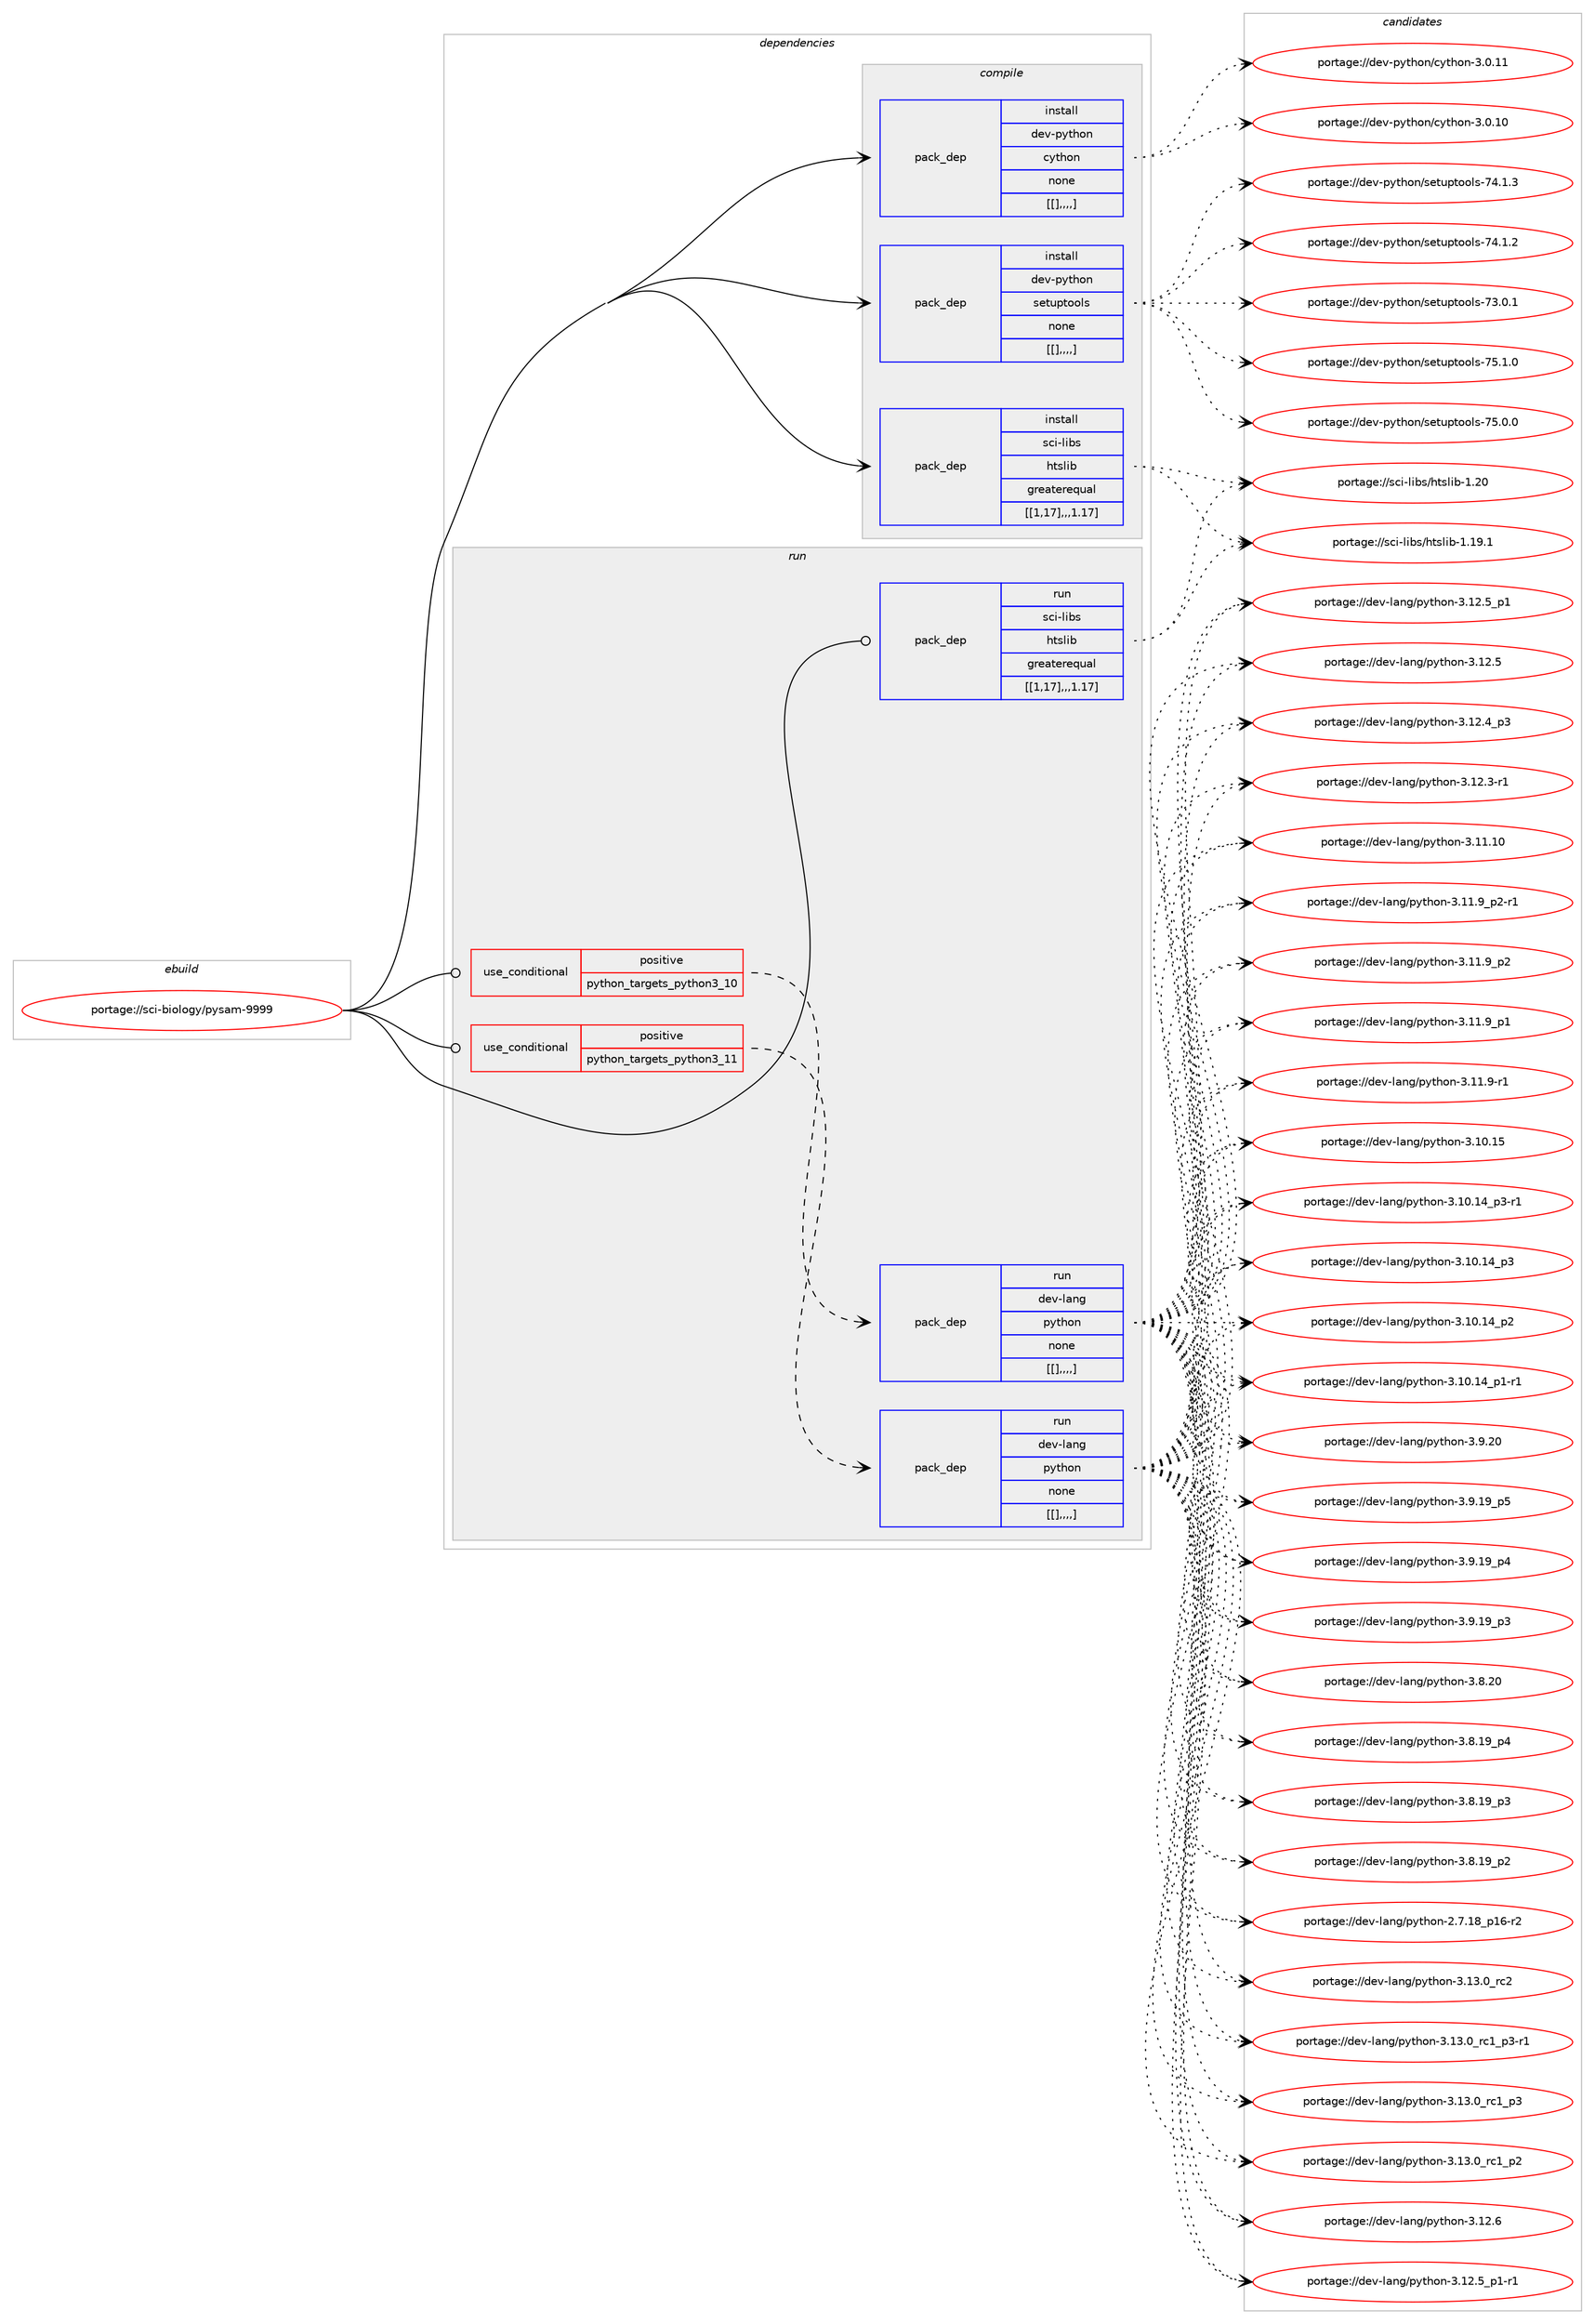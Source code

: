digraph prolog {

# *************
# Graph options
# *************

newrank=true;
concentrate=true;
compound=true;
graph [rankdir=LR,fontname=Helvetica,fontsize=10,ranksep=1.5];#, ranksep=2.5, nodesep=0.2];
edge  [arrowhead=vee];
node  [fontname=Helvetica,fontsize=10];

# **********
# The ebuild
# **********

subgraph cluster_leftcol {
color=gray;
label=<<i>ebuild</i>>;
id [label="portage://sci-biology/pysam-9999", color=red, width=4, href="../sci-biology/pysam-9999.svg"];
}

# ****************
# The dependencies
# ****************

subgraph cluster_midcol {
color=gray;
label=<<i>dependencies</i>>;
subgraph cluster_compile {
fillcolor="#eeeeee";
style=filled;
label=<<i>compile</i>>;
subgraph pack298193 {
dependency409078 [label=<<TABLE BORDER="0" CELLBORDER="1" CELLSPACING="0" CELLPADDING="4" WIDTH="220"><TR><TD ROWSPAN="6" CELLPADDING="30">pack_dep</TD></TR><TR><TD WIDTH="110">install</TD></TR><TR><TD>dev-python</TD></TR><TR><TD>cython</TD></TR><TR><TD>none</TD></TR><TR><TD>[[],,,,]</TD></TR></TABLE>>, shape=none, color=blue];
}
id:e -> dependency409078:w [weight=20,style="solid",arrowhead="vee"];
subgraph pack298194 {
dependency409079 [label=<<TABLE BORDER="0" CELLBORDER="1" CELLSPACING="0" CELLPADDING="4" WIDTH="220"><TR><TD ROWSPAN="6" CELLPADDING="30">pack_dep</TD></TR><TR><TD WIDTH="110">install</TD></TR><TR><TD>dev-python</TD></TR><TR><TD>setuptools</TD></TR><TR><TD>none</TD></TR><TR><TD>[[],,,,]</TD></TR></TABLE>>, shape=none, color=blue];
}
id:e -> dependency409079:w [weight=20,style="solid",arrowhead="vee"];
subgraph pack298195 {
dependency409080 [label=<<TABLE BORDER="0" CELLBORDER="1" CELLSPACING="0" CELLPADDING="4" WIDTH="220"><TR><TD ROWSPAN="6" CELLPADDING="30">pack_dep</TD></TR><TR><TD WIDTH="110">install</TD></TR><TR><TD>sci-libs</TD></TR><TR><TD>htslib</TD></TR><TR><TD>greaterequal</TD></TR><TR><TD>[[1,17],,,1.17]</TD></TR></TABLE>>, shape=none, color=blue];
}
id:e -> dependency409080:w [weight=20,style="solid",arrowhead="vee"];
}
subgraph cluster_compileandrun {
fillcolor="#eeeeee";
style=filled;
label=<<i>compile and run</i>>;
}
subgraph cluster_run {
fillcolor="#eeeeee";
style=filled;
label=<<i>run</i>>;
subgraph cond107927 {
dependency409081 [label=<<TABLE BORDER="0" CELLBORDER="1" CELLSPACING="0" CELLPADDING="4"><TR><TD ROWSPAN="3" CELLPADDING="10">use_conditional</TD></TR><TR><TD>positive</TD></TR><TR><TD>python_targets_python3_10</TD></TR></TABLE>>, shape=none, color=red];
subgraph pack298196 {
dependency409082 [label=<<TABLE BORDER="0" CELLBORDER="1" CELLSPACING="0" CELLPADDING="4" WIDTH="220"><TR><TD ROWSPAN="6" CELLPADDING="30">pack_dep</TD></TR><TR><TD WIDTH="110">run</TD></TR><TR><TD>dev-lang</TD></TR><TR><TD>python</TD></TR><TR><TD>none</TD></TR><TR><TD>[[],,,,]</TD></TR></TABLE>>, shape=none, color=blue];
}
dependency409081:e -> dependency409082:w [weight=20,style="dashed",arrowhead="vee"];
}
id:e -> dependency409081:w [weight=20,style="solid",arrowhead="odot"];
subgraph cond107928 {
dependency409083 [label=<<TABLE BORDER="0" CELLBORDER="1" CELLSPACING="0" CELLPADDING="4"><TR><TD ROWSPAN="3" CELLPADDING="10">use_conditional</TD></TR><TR><TD>positive</TD></TR><TR><TD>python_targets_python3_11</TD></TR></TABLE>>, shape=none, color=red];
subgraph pack298197 {
dependency409084 [label=<<TABLE BORDER="0" CELLBORDER="1" CELLSPACING="0" CELLPADDING="4" WIDTH="220"><TR><TD ROWSPAN="6" CELLPADDING="30">pack_dep</TD></TR><TR><TD WIDTH="110">run</TD></TR><TR><TD>dev-lang</TD></TR><TR><TD>python</TD></TR><TR><TD>none</TD></TR><TR><TD>[[],,,,]</TD></TR></TABLE>>, shape=none, color=blue];
}
dependency409083:e -> dependency409084:w [weight=20,style="dashed",arrowhead="vee"];
}
id:e -> dependency409083:w [weight=20,style="solid",arrowhead="odot"];
subgraph pack298198 {
dependency409085 [label=<<TABLE BORDER="0" CELLBORDER="1" CELLSPACING="0" CELLPADDING="4" WIDTH="220"><TR><TD ROWSPAN="6" CELLPADDING="30">pack_dep</TD></TR><TR><TD WIDTH="110">run</TD></TR><TR><TD>sci-libs</TD></TR><TR><TD>htslib</TD></TR><TR><TD>greaterequal</TD></TR><TR><TD>[[1,17],,,1.17]</TD></TR></TABLE>>, shape=none, color=blue];
}
id:e -> dependency409085:w [weight=20,style="solid",arrowhead="odot"];
}
}

# **************
# The candidates
# **************

subgraph cluster_choices {
rank=same;
color=gray;
label=<<i>candidates</i>>;

subgraph choice298193 {
color=black;
nodesep=1;
choice10010111845112121116104111110479912111610411111045514648464949 [label="portage://dev-python/cython-3.0.11", color=red, width=4,href="../dev-python/cython-3.0.11.svg"];
choice10010111845112121116104111110479912111610411111045514648464948 [label="portage://dev-python/cython-3.0.10", color=red, width=4,href="../dev-python/cython-3.0.10.svg"];
dependency409078:e -> choice10010111845112121116104111110479912111610411111045514648464949:w [style=dotted,weight="100"];
dependency409078:e -> choice10010111845112121116104111110479912111610411111045514648464948:w [style=dotted,weight="100"];
}
subgraph choice298194 {
color=black;
nodesep=1;
choice100101118451121211161041111104711510111611711211611111110811545555346494648 [label="portage://dev-python/setuptools-75.1.0", color=red, width=4,href="../dev-python/setuptools-75.1.0.svg"];
choice100101118451121211161041111104711510111611711211611111110811545555346484648 [label="portage://dev-python/setuptools-75.0.0", color=red, width=4,href="../dev-python/setuptools-75.0.0.svg"];
choice100101118451121211161041111104711510111611711211611111110811545555246494651 [label="portage://dev-python/setuptools-74.1.3", color=red, width=4,href="../dev-python/setuptools-74.1.3.svg"];
choice100101118451121211161041111104711510111611711211611111110811545555246494650 [label="portage://dev-python/setuptools-74.1.2", color=red, width=4,href="../dev-python/setuptools-74.1.2.svg"];
choice100101118451121211161041111104711510111611711211611111110811545555146484649 [label="portage://dev-python/setuptools-73.0.1", color=red, width=4,href="../dev-python/setuptools-73.0.1.svg"];
dependency409079:e -> choice100101118451121211161041111104711510111611711211611111110811545555346494648:w [style=dotted,weight="100"];
dependency409079:e -> choice100101118451121211161041111104711510111611711211611111110811545555346484648:w [style=dotted,weight="100"];
dependency409079:e -> choice100101118451121211161041111104711510111611711211611111110811545555246494651:w [style=dotted,weight="100"];
dependency409079:e -> choice100101118451121211161041111104711510111611711211611111110811545555246494650:w [style=dotted,weight="100"];
dependency409079:e -> choice100101118451121211161041111104711510111611711211611111110811545555146484649:w [style=dotted,weight="100"];
}
subgraph choice298195 {
color=black;
nodesep=1;
choice11599105451081059811547104116115108105984549465048 [label="portage://sci-libs/htslib-1.20", color=red, width=4,href="../sci-libs/htslib-1.20.svg"];
choice115991054510810598115471041161151081059845494649574649 [label="portage://sci-libs/htslib-1.19.1", color=red, width=4,href="../sci-libs/htslib-1.19.1.svg"];
dependency409080:e -> choice11599105451081059811547104116115108105984549465048:w [style=dotted,weight="100"];
dependency409080:e -> choice115991054510810598115471041161151081059845494649574649:w [style=dotted,weight="100"];
}
subgraph choice298196 {
color=black;
nodesep=1;
choice10010111845108971101034711212111610411111045514649514648951149950 [label="portage://dev-lang/python-3.13.0_rc2", color=red, width=4,href="../dev-lang/python-3.13.0_rc2.svg"];
choice1001011184510897110103471121211161041111104551464951464895114994995112514511449 [label="portage://dev-lang/python-3.13.0_rc1_p3-r1", color=red, width=4,href="../dev-lang/python-3.13.0_rc1_p3-r1.svg"];
choice100101118451089711010347112121116104111110455146495146489511499499511251 [label="portage://dev-lang/python-3.13.0_rc1_p3", color=red, width=4,href="../dev-lang/python-3.13.0_rc1_p3.svg"];
choice100101118451089711010347112121116104111110455146495146489511499499511250 [label="portage://dev-lang/python-3.13.0_rc1_p2", color=red, width=4,href="../dev-lang/python-3.13.0_rc1_p2.svg"];
choice10010111845108971101034711212111610411111045514649504654 [label="portage://dev-lang/python-3.12.6", color=red, width=4,href="../dev-lang/python-3.12.6.svg"];
choice1001011184510897110103471121211161041111104551464950465395112494511449 [label="portage://dev-lang/python-3.12.5_p1-r1", color=red, width=4,href="../dev-lang/python-3.12.5_p1-r1.svg"];
choice100101118451089711010347112121116104111110455146495046539511249 [label="portage://dev-lang/python-3.12.5_p1", color=red, width=4,href="../dev-lang/python-3.12.5_p1.svg"];
choice10010111845108971101034711212111610411111045514649504653 [label="portage://dev-lang/python-3.12.5", color=red, width=4,href="../dev-lang/python-3.12.5.svg"];
choice100101118451089711010347112121116104111110455146495046529511251 [label="portage://dev-lang/python-3.12.4_p3", color=red, width=4,href="../dev-lang/python-3.12.4_p3.svg"];
choice100101118451089711010347112121116104111110455146495046514511449 [label="portage://dev-lang/python-3.12.3-r1", color=red, width=4,href="../dev-lang/python-3.12.3-r1.svg"];
choice1001011184510897110103471121211161041111104551464949464948 [label="portage://dev-lang/python-3.11.10", color=red, width=4,href="../dev-lang/python-3.11.10.svg"];
choice1001011184510897110103471121211161041111104551464949465795112504511449 [label="portage://dev-lang/python-3.11.9_p2-r1", color=red, width=4,href="../dev-lang/python-3.11.9_p2-r1.svg"];
choice100101118451089711010347112121116104111110455146494946579511250 [label="portage://dev-lang/python-3.11.9_p2", color=red, width=4,href="../dev-lang/python-3.11.9_p2.svg"];
choice100101118451089711010347112121116104111110455146494946579511249 [label="portage://dev-lang/python-3.11.9_p1", color=red, width=4,href="../dev-lang/python-3.11.9_p1.svg"];
choice100101118451089711010347112121116104111110455146494946574511449 [label="portage://dev-lang/python-3.11.9-r1", color=red, width=4,href="../dev-lang/python-3.11.9-r1.svg"];
choice1001011184510897110103471121211161041111104551464948464953 [label="portage://dev-lang/python-3.10.15", color=red, width=4,href="../dev-lang/python-3.10.15.svg"];
choice100101118451089711010347112121116104111110455146494846495295112514511449 [label="portage://dev-lang/python-3.10.14_p3-r1", color=red, width=4,href="../dev-lang/python-3.10.14_p3-r1.svg"];
choice10010111845108971101034711212111610411111045514649484649529511251 [label="portage://dev-lang/python-3.10.14_p3", color=red, width=4,href="../dev-lang/python-3.10.14_p3.svg"];
choice10010111845108971101034711212111610411111045514649484649529511250 [label="portage://dev-lang/python-3.10.14_p2", color=red, width=4,href="../dev-lang/python-3.10.14_p2.svg"];
choice100101118451089711010347112121116104111110455146494846495295112494511449 [label="portage://dev-lang/python-3.10.14_p1-r1", color=red, width=4,href="../dev-lang/python-3.10.14_p1-r1.svg"];
choice10010111845108971101034711212111610411111045514657465048 [label="portage://dev-lang/python-3.9.20", color=red, width=4,href="../dev-lang/python-3.9.20.svg"];
choice100101118451089711010347112121116104111110455146574649579511253 [label="portage://dev-lang/python-3.9.19_p5", color=red, width=4,href="../dev-lang/python-3.9.19_p5.svg"];
choice100101118451089711010347112121116104111110455146574649579511252 [label="portage://dev-lang/python-3.9.19_p4", color=red, width=4,href="../dev-lang/python-3.9.19_p4.svg"];
choice100101118451089711010347112121116104111110455146574649579511251 [label="portage://dev-lang/python-3.9.19_p3", color=red, width=4,href="../dev-lang/python-3.9.19_p3.svg"];
choice10010111845108971101034711212111610411111045514656465048 [label="portage://dev-lang/python-3.8.20", color=red, width=4,href="../dev-lang/python-3.8.20.svg"];
choice100101118451089711010347112121116104111110455146564649579511252 [label="portage://dev-lang/python-3.8.19_p4", color=red, width=4,href="../dev-lang/python-3.8.19_p4.svg"];
choice100101118451089711010347112121116104111110455146564649579511251 [label="portage://dev-lang/python-3.8.19_p3", color=red, width=4,href="../dev-lang/python-3.8.19_p3.svg"];
choice100101118451089711010347112121116104111110455146564649579511250 [label="portage://dev-lang/python-3.8.19_p2", color=red, width=4,href="../dev-lang/python-3.8.19_p2.svg"];
choice100101118451089711010347112121116104111110455046554649569511249544511450 [label="portage://dev-lang/python-2.7.18_p16-r2", color=red, width=4,href="../dev-lang/python-2.7.18_p16-r2.svg"];
dependency409082:e -> choice10010111845108971101034711212111610411111045514649514648951149950:w [style=dotted,weight="100"];
dependency409082:e -> choice1001011184510897110103471121211161041111104551464951464895114994995112514511449:w [style=dotted,weight="100"];
dependency409082:e -> choice100101118451089711010347112121116104111110455146495146489511499499511251:w [style=dotted,weight="100"];
dependency409082:e -> choice100101118451089711010347112121116104111110455146495146489511499499511250:w [style=dotted,weight="100"];
dependency409082:e -> choice10010111845108971101034711212111610411111045514649504654:w [style=dotted,weight="100"];
dependency409082:e -> choice1001011184510897110103471121211161041111104551464950465395112494511449:w [style=dotted,weight="100"];
dependency409082:e -> choice100101118451089711010347112121116104111110455146495046539511249:w [style=dotted,weight="100"];
dependency409082:e -> choice10010111845108971101034711212111610411111045514649504653:w [style=dotted,weight="100"];
dependency409082:e -> choice100101118451089711010347112121116104111110455146495046529511251:w [style=dotted,weight="100"];
dependency409082:e -> choice100101118451089711010347112121116104111110455146495046514511449:w [style=dotted,weight="100"];
dependency409082:e -> choice1001011184510897110103471121211161041111104551464949464948:w [style=dotted,weight="100"];
dependency409082:e -> choice1001011184510897110103471121211161041111104551464949465795112504511449:w [style=dotted,weight="100"];
dependency409082:e -> choice100101118451089711010347112121116104111110455146494946579511250:w [style=dotted,weight="100"];
dependency409082:e -> choice100101118451089711010347112121116104111110455146494946579511249:w [style=dotted,weight="100"];
dependency409082:e -> choice100101118451089711010347112121116104111110455146494946574511449:w [style=dotted,weight="100"];
dependency409082:e -> choice1001011184510897110103471121211161041111104551464948464953:w [style=dotted,weight="100"];
dependency409082:e -> choice100101118451089711010347112121116104111110455146494846495295112514511449:w [style=dotted,weight="100"];
dependency409082:e -> choice10010111845108971101034711212111610411111045514649484649529511251:w [style=dotted,weight="100"];
dependency409082:e -> choice10010111845108971101034711212111610411111045514649484649529511250:w [style=dotted,weight="100"];
dependency409082:e -> choice100101118451089711010347112121116104111110455146494846495295112494511449:w [style=dotted,weight="100"];
dependency409082:e -> choice10010111845108971101034711212111610411111045514657465048:w [style=dotted,weight="100"];
dependency409082:e -> choice100101118451089711010347112121116104111110455146574649579511253:w [style=dotted,weight="100"];
dependency409082:e -> choice100101118451089711010347112121116104111110455146574649579511252:w [style=dotted,weight="100"];
dependency409082:e -> choice100101118451089711010347112121116104111110455146574649579511251:w [style=dotted,weight="100"];
dependency409082:e -> choice10010111845108971101034711212111610411111045514656465048:w [style=dotted,weight="100"];
dependency409082:e -> choice100101118451089711010347112121116104111110455146564649579511252:w [style=dotted,weight="100"];
dependency409082:e -> choice100101118451089711010347112121116104111110455146564649579511251:w [style=dotted,weight="100"];
dependency409082:e -> choice100101118451089711010347112121116104111110455146564649579511250:w [style=dotted,weight="100"];
dependency409082:e -> choice100101118451089711010347112121116104111110455046554649569511249544511450:w [style=dotted,weight="100"];
}
subgraph choice298197 {
color=black;
nodesep=1;
choice10010111845108971101034711212111610411111045514649514648951149950 [label="portage://dev-lang/python-3.13.0_rc2", color=red, width=4,href="../dev-lang/python-3.13.0_rc2.svg"];
choice1001011184510897110103471121211161041111104551464951464895114994995112514511449 [label="portage://dev-lang/python-3.13.0_rc1_p3-r1", color=red, width=4,href="../dev-lang/python-3.13.0_rc1_p3-r1.svg"];
choice100101118451089711010347112121116104111110455146495146489511499499511251 [label="portage://dev-lang/python-3.13.0_rc1_p3", color=red, width=4,href="../dev-lang/python-3.13.0_rc1_p3.svg"];
choice100101118451089711010347112121116104111110455146495146489511499499511250 [label="portage://dev-lang/python-3.13.0_rc1_p2", color=red, width=4,href="../dev-lang/python-3.13.0_rc1_p2.svg"];
choice10010111845108971101034711212111610411111045514649504654 [label="portage://dev-lang/python-3.12.6", color=red, width=4,href="../dev-lang/python-3.12.6.svg"];
choice1001011184510897110103471121211161041111104551464950465395112494511449 [label="portage://dev-lang/python-3.12.5_p1-r1", color=red, width=4,href="../dev-lang/python-3.12.5_p1-r1.svg"];
choice100101118451089711010347112121116104111110455146495046539511249 [label="portage://dev-lang/python-3.12.5_p1", color=red, width=4,href="../dev-lang/python-3.12.5_p1.svg"];
choice10010111845108971101034711212111610411111045514649504653 [label="portage://dev-lang/python-3.12.5", color=red, width=4,href="../dev-lang/python-3.12.5.svg"];
choice100101118451089711010347112121116104111110455146495046529511251 [label="portage://dev-lang/python-3.12.4_p3", color=red, width=4,href="../dev-lang/python-3.12.4_p3.svg"];
choice100101118451089711010347112121116104111110455146495046514511449 [label="portage://dev-lang/python-3.12.3-r1", color=red, width=4,href="../dev-lang/python-3.12.3-r1.svg"];
choice1001011184510897110103471121211161041111104551464949464948 [label="portage://dev-lang/python-3.11.10", color=red, width=4,href="../dev-lang/python-3.11.10.svg"];
choice1001011184510897110103471121211161041111104551464949465795112504511449 [label="portage://dev-lang/python-3.11.9_p2-r1", color=red, width=4,href="../dev-lang/python-3.11.9_p2-r1.svg"];
choice100101118451089711010347112121116104111110455146494946579511250 [label="portage://dev-lang/python-3.11.9_p2", color=red, width=4,href="../dev-lang/python-3.11.9_p2.svg"];
choice100101118451089711010347112121116104111110455146494946579511249 [label="portage://dev-lang/python-3.11.9_p1", color=red, width=4,href="../dev-lang/python-3.11.9_p1.svg"];
choice100101118451089711010347112121116104111110455146494946574511449 [label="portage://dev-lang/python-3.11.9-r1", color=red, width=4,href="../dev-lang/python-3.11.9-r1.svg"];
choice1001011184510897110103471121211161041111104551464948464953 [label="portage://dev-lang/python-3.10.15", color=red, width=4,href="../dev-lang/python-3.10.15.svg"];
choice100101118451089711010347112121116104111110455146494846495295112514511449 [label="portage://dev-lang/python-3.10.14_p3-r1", color=red, width=4,href="../dev-lang/python-3.10.14_p3-r1.svg"];
choice10010111845108971101034711212111610411111045514649484649529511251 [label="portage://dev-lang/python-3.10.14_p3", color=red, width=4,href="../dev-lang/python-3.10.14_p3.svg"];
choice10010111845108971101034711212111610411111045514649484649529511250 [label="portage://dev-lang/python-3.10.14_p2", color=red, width=4,href="../dev-lang/python-3.10.14_p2.svg"];
choice100101118451089711010347112121116104111110455146494846495295112494511449 [label="portage://dev-lang/python-3.10.14_p1-r1", color=red, width=4,href="../dev-lang/python-3.10.14_p1-r1.svg"];
choice10010111845108971101034711212111610411111045514657465048 [label="portage://dev-lang/python-3.9.20", color=red, width=4,href="../dev-lang/python-3.9.20.svg"];
choice100101118451089711010347112121116104111110455146574649579511253 [label="portage://dev-lang/python-3.9.19_p5", color=red, width=4,href="../dev-lang/python-3.9.19_p5.svg"];
choice100101118451089711010347112121116104111110455146574649579511252 [label="portage://dev-lang/python-3.9.19_p4", color=red, width=4,href="../dev-lang/python-3.9.19_p4.svg"];
choice100101118451089711010347112121116104111110455146574649579511251 [label="portage://dev-lang/python-3.9.19_p3", color=red, width=4,href="../dev-lang/python-3.9.19_p3.svg"];
choice10010111845108971101034711212111610411111045514656465048 [label="portage://dev-lang/python-3.8.20", color=red, width=4,href="../dev-lang/python-3.8.20.svg"];
choice100101118451089711010347112121116104111110455146564649579511252 [label="portage://dev-lang/python-3.8.19_p4", color=red, width=4,href="../dev-lang/python-3.8.19_p4.svg"];
choice100101118451089711010347112121116104111110455146564649579511251 [label="portage://dev-lang/python-3.8.19_p3", color=red, width=4,href="../dev-lang/python-3.8.19_p3.svg"];
choice100101118451089711010347112121116104111110455146564649579511250 [label="portage://dev-lang/python-3.8.19_p2", color=red, width=4,href="../dev-lang/python-3.8.19_p2.svg"];
choice100101118451089711010347112121116104111110455046554649569511249544511450 [label="portage://dev-lang/python-2.7.18_p16-r2", color=red, width=4,href="../dev-lang/python-2.7.18_p16-r2.svg"];
dependency409084:e -> choice10010111845108971101034711212111610411111045514649514648951149950:w [style=dotted,weight="100"];
dependency409084:e -> choice1001011184510897110103471121211161041111104551464951464895114994995112514511449:w [style=dotted,weight="100"];
dependency409084:e -> choice100101118451089711010347112121116104111110455146495146489511499499511251:w [style=dotted,weight="100"];
dependency409084:e -> choice100101118451089711010347112121116104111110455146495146489511499499511250:w [style=dotted,weight="100"];
dependency409084:e -> choice10010111845108971101034711212111610411111045514649504654:w [style=dotted,weight="100"];
dependency409084:e -> choice1001011184510897110103471121211161041111104551464950465395112494511449:w [style=dotted,weight="100"];
dependency409084:e -> choice100101118451089711010347112121116104111110455146495046539511249:w [style=dotted,weight="100"];
dependency409084:e -> choice10010111845108971101034711212111610411111045514649504653:w [style=dotted,weight="100"];
dependency409084:e -> choice100101118451089711010347112121116104111110455146495046529511251:w [style=dotted,weight="100"];
dependency409084:e -> choice100101118451089711010347112121116104111110455146495046514511449:w [style=dotted,weight="100"];
dependency409084:e -> choice1001011184510897110103471121211161041111104551464949464948:w [style=dotted,weight="100"];
dependency409084:e -> choice1001011184510897110103471121211161041111104551464949465795112504511449:w [style=dotted,weight="100"];
dependency409084:e -> choice100101118451089711010347112121116104111110455146494946579511250:w [style=dotted,weight="100"];
dependency409084:e -> choice100101118451089711010347112121116104111110455146494946579511249:w [style=dotted,weight="100"];
dependency409084:e -> choice100101118451089711010347112121116104111110455146494946574511449:w [style=dotted,weight="100"];
dependency409084:e -> choice1001011184510897110103471121211161041111104551464948464953:w [style=dotted,weight="100"];
dependency409084:e -> choice100101118451089711010347112121116104111110455146494846495295112514511449:w [style=dotted,weight="100"];
dependency409084:e -> choice10010111845108971101034711212111610411111045514649484649529511251:w [style=dotted,weight="100"];
dependency409084:e -> choice10010111845108971101034711212111610411111045514649484649529511250:w [style=dotted,weight="100"];
dependency409084:e -> choice100101118451089711010347112121116104111110455146494846495295112494511449:w [style=dotted,weight="100"];
dependency409084:e -> choice10010111845108971101034711212111610411111045514657465048:w [style=dotted,weight="100"];
dependency409084:e -> choice100101118451089711010347112121116104111110455146574649579511253:w [style=dotted,weight="100"];
dependency409084:e -> choice100101118451089711010347112121116104111110455146574649579511252:w [style=dotted,weight="100"];
dependency409084:e -> choice100101118451089711010347112121116104111110455146574649579511251:w [style=dotted,weight="100"];
dependency409084:e -> choice10010111845108971101034711212111610411111045514656465048:w [style=dotted,weight="100"];
dependency409084:e -> choice100101118451089711010347112121116104111110455146564649579511252:w [style=dotted,weight="100"];
dependency409084:e -> choice100101118451089711010347112121116104111110455146564649579511251:w [style=dotted,weight="100"];
dependency409084:e -> choice100101118451089711010347112121116104111110455146564649579511250:w [style=dotted,weight="100"];
dependency409084:e -> choice100101118451089711010347112121116104111110455046554649569511249544511450:w [style=dotted,weight="100"];
}
subgraph choice298198 {
color=black;
nodesep=1;
choice11599105451081059811547104116115108105984549465048 [label="portage://sci-libs/htslib-1.20", color=red, width=4,href="../sci-libs/htslib-1.20.svg"];
choice115991054510810598115471041161151081059845494649574649 [label="portage://sci-libs/htslib-1.19.1", color=red, width=4,href="../sci-libs/htslib-1.19.1.svg"];
dependency409085:e -> choice11599105451081059811547104116115108105984549465048:w [style=dotted,weight="100"];
dependency409085:e -> choice115991054510810598115471041161151081059845494649574649:w [style=dotted,weight="100"];
}
}

}
